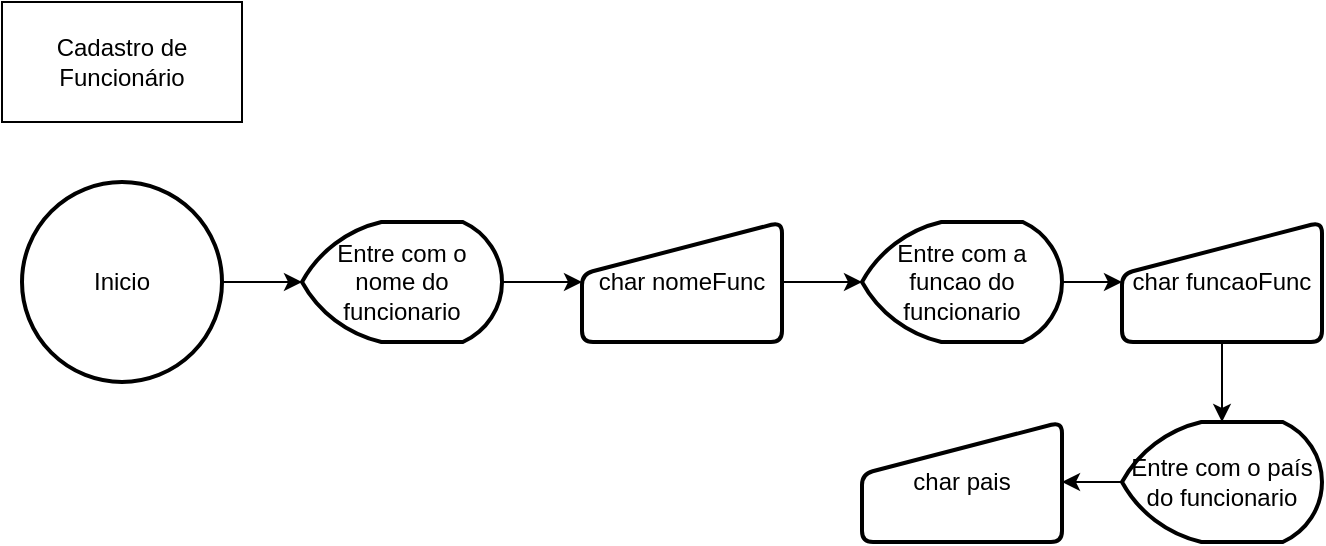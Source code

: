 <mxfile version="15.3.2" type="device"><diagram id="O9sqCXpJDxsGT2JPo0dU" name="Page-1"><mxGraphModel dx="868" dy="450" grid="1" gridSize="10" guides="1" tooltips="1" connect="1" arrows="1" fold="1" page="1" pageScale="1" pageWidth="827" pageHeight="1169" math="0" shadow="0"><root><mxCell id="0"/><mxCell id="1" parent="0"/><mxCell id="Qh1JU9Wm12T9jL0_iIAf-1" value="Cadastro de Funcionário" style="rounded=0;whiteSpace=wrap;html=1;" vertex="1" parent="1"><mxGeometry x="40" y="70" width="120" height="60" as="geometry"/></mxCell><mxCell id="Qh1JU9Wm12T9jL0_iIAf-3" style="edgeStyle=orthogonalEdgeStyle;rounded=0;orthogonalLoop=1;jettySize=auto;html=1;exitX=1;exitY=0.5;exitDx=0;exitDy=0;exitPerimeter=0;" edge="1" parent="1" source="Qh1JU9Wm12T9jL0_iIAf-2" target="Qh1JU9Wm12T9jL0_iIAf-4"><mxGeometry relative="1" as="geometry"><mxPoint x="190" y="210" as="targetPoint"/></mxGeometry></mxCell><mxCell id="Qh1JU9Wm12T9jL0_iIAf-2" value="Inicio" style="strokeWidth=2;html=1;shape=mxgraph.flowchart.start_2;whiteSpace=wrap;" vertex="1" parent="1"><mxGeometry x="50" y="160" width="100" height="100" as="geometry"/></mxCell><mxCell id="Qh1JU9Wm12T9jL0_iIAf-5" style="edgeStyle=orthogonalEdgeStyle;rounded=0;orthogonalLoop=1;jettySize=auto;html=1;exitX=1;exitY=0.5;exitDx=0;exitDy=0;exitPerimeter=0;" edge="1" parent="1" source="Qh1JU9Wm12T9jL0_iIAf-4" target="Qh1JU9Wm12T9jL0_iIAf-6"><mxGeometry relative="1" as="geometry"><mxPoint x="340" y="210" as="targetPoint"/></mxGeometry></mxCell><mxCell id="Qh1JU9Wm12T9jL0_iIAf-4" value="Entre com o nome do funcionario" style="strokeWidth=2;html=1;shape=mxgraph.flowchart.display;whiteSpace=wrap;" vertex="1" parent="1"><mxGeometry x="190" y="180" width="100" height="60" as="geometry"/></mxCell><mxCell id="Qh1JU9Wm12T9jL0_iIAf-7" style="edgeStyle=orthogonalEdgeStyle;rounded=0;orthogonalLoop=1;jettySize=auto;html=1;exitX=1;exitY=0.5;exitDx=0;exitDy=0;" edge="1" parent="1" source="Qh1JU9Wm12T9jL0_iIAf-6" target="Qh1JU9Wm12T9jL0_iIAf-8"><mxGeometry relative="1" as="geometry"><mxPoint x="470" y="210" as="targetPoint"/></mxGeometry></mxCell><mxCell id="Qh1JU9Wm12T9jL0_iIAf-6" value="char nomeFunc" style="html=1;strokeWidth=2;shape=manualInput;whiteSpace=wrap;rounded=1;size=26;arcSize=11;" vertex="1" parent="1"><mxGeometry x="330" y="180" width="100" height="60" as="geometry"/></mxCell><mxCell id="Qh1JU9Wm12T9jL0_iIAf-9" style="edgeStyle=orthogonalEdgeStyle;rounded=0;orthogonalLoop=1;jettySize=auto;html=1;exitX=1;exitY=0.5;exitDx=0;exitDy=0;exitPerimeter=0;" edge="1" parent="1" source="Qh1JU9Wm12T9jL0_iIAf-8" target="Qh1JU9Wm12T9jL0_iIAf-10"><mxGeometry relative="1" as="geometry"><mxPoint x="600" y="210" as="targetPoint"/></mxGeometry></mxCell><mxCell id="Qh1JU9Wm12T9jL0_iIAf-8" value="Entre com a funcao do funcionario" style="strokeWidth=2;html=1;shape=mxgraph.flowchart.display;whiteSpace=wrap;" vertex="1" parent="1"><mxGeometry x="470" y="180" width="100" height="60" as="geometry"/></mxCell><mxCell id="Qh1JU9Wm12T9jL0_iIAf-11" style="edgeStyle=orthogonalEdgeStyle;rounded=0;orthogonalLoop=1;jettySize=auto;html=1;exitX=0.5;exitY=1;exitDx=0;exitDy=0;" edge="1" parent="1" source="Qh1JU9Wm12T9jL0_iIAf-10" target="Qh1JU9Wm12T9jL0_iIAf-12"><mxGeometry relative="1" as="geometry"><mxPoint x="650" y="280" as="targetPoint"/></mxGeometry></mxCell><mxCell id="Qh1JU9Wm12T9jL0_iIAf-10" value="char funcaoFunc" style="html=1;strokeWidth=2;shape=manualInput;whiteSpace=wrap;rounded=1;size=26;arcSize=11;" vertex="1" parent="1"><mxGeometry x="600" y="180" width="100" height="60" as="geometry"/></mxCell><mxCell id="Qh1JU9Wm12T9jL0_iIAf-13" style="edgeStyle=orthogonalEdgeStyle;rounded=0;orthogonalLoop=1;jettySize=auto;html=1;exitX=0;exitY=0.5;exitDx=0;exitDy=0;exitPerimeter=0;" edge="1" parent="1" source="Qh1JU9Wm12T9jL0_iIAf-12" target="Qh1JU9Wm12T9jL0_iIAf-14"><mxGeometry relative="1" as="geometry"><mxPoint x="560" y="310" as="targetPoint"/></mxGeometry></mxCell><mxCell id="Qh1JU9Wm12T9jL0_iIAf-12" value="Entre com o país do funcionario" style="strokeWidth=2;html=1;shape=mxgraph.flowchart.display;whiteSpace=wrap;" vertex="1" parent="1"><mxGeometry x="600" y="280" width="100" height="60" as="geometry"/></mxCell><mxCell id="Qh1JU9Wm12T9jL0_iIAf-14" value="char pais" style="html=1;strokeWidth=2;shape=manualInput;whiteSpace=wrap;rounded=1;size=26;arcSize=11;" vertex="1" parent="1"><mxGeometry x="470" y="280" width="100" height="60" as="geometry"/></mxCell></root></mxGraphModel></diagram></mxfile>